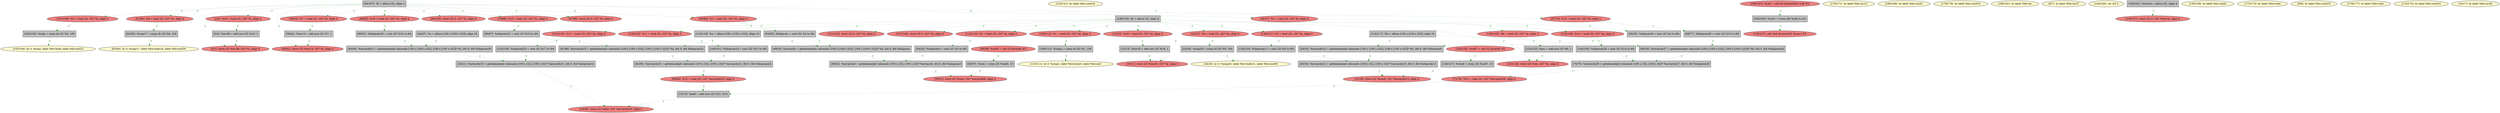
digraph G {


node196 [fillcolor=grey,label="[45/46]  %arrayidx31 = getelementptr inbounds [100 x [100 x i32]], [100 x [100 x i32]]* %c, i64 0, i64 %idxprom30",shape=rectangle,style=filled ]
node195 [fillcolor=grey,label="[90/91]  %idxprom30 = sext i32 %16 to i64",shape=rectangle,style=filled ]
node194 [fillcolor=lightcoral,label="[89/92]  %16 = load i32, i32* %i, align 4",shape=ellipse,style=filled ]
node192 [fillcolor=lightcoral,label="[143/146]  %14 = load i32, i32* %j, align 4",shape=ellipse,style=filled ]
node186 [fillcolor=lightcoral,label="[101/106]  %0 = load i32, i32* %i, align 4",shape=ellipse,style=filled ]
node185 [fillcolor=grey,label="[80/87]  %idxprom22 = sext i32 %10 to i64",shape=rectangle,style=filled ]
node184 [fillcolor=lightcoral,label="[83/84]  %12 = load i32, i32* %arrayidx25, align 4",shape=ellipse,style=filled ]
node140 [fillcolor=lemonchiffon,label="[110/111]  br i1 %cmp2, label %for.body3, label %for.end",shape=ellipse,style=filled ]
node132 [fillcolor=lemonchiffon,label="[120/121]  br label %for.cond16",shape=ellipse,style=filled ]
node160 [fillcolor=lightcoral,label="[166/167]  %call = call i64 @time(i64* null) #3",shape=ellipse,style=filled ]
node131 [fillcolor=grey,label="[118/119]  %a = alloca [100 x [100 x i32]], align 16",shape=rectangle,style=filled ]
node167 [fillcolor=lemonchiffon,label="[170/171]  br label %for.inc13",shape=ellipse,style=filled ]
node127 [fillcolor=grey,label="[3/4]  %inc38 = add nsw i32 %19, 1",shape=rectangle,style=filled ]
node166 [fillcolor=lemonchiffon,label="[168/169]  br label %for.cond1",shape=ellipse,style=filled ]
node126 [fillcolor=grey,label="[60/107]  %i = alloca i32, align 4",shape=rectangle,style=filled ]
node149 [fillcolor=grey,label="[144/145]  %idxprom28 = sext i32 %14 to i64",shape=rectangle,style=filled ]
node182 [fillcolor=lemonchiffon,label="[178/179]  br label %for.cond19",shape=ellipse,style=filled ]
node136 [fillcolor=grey,label="[126/127]  %rem8 = srem i32 %call7, 10",shape=rectangle,style=filled ]
node193 [fillcolor=grey,label="[70/75]  %arrayidx29 = getelementptr inbounds [100 x i32], [100 x i32]* %arrayidx27, i64 0, i64 %idxprom28",shape=rectangle,style=filled ]
node191 [fillcolor=grey,label="[69/76]  %arrayidx27 = getelementptr inbounds [100 x [100 x i32]], [100 x [100 x i32]]* %b, i64 0, i64 %idxprom26",shape=rectangle,style=filled ]
node161 [fillcolor=grey,label="[30/33]  %arrayidx12 = getelementptr inbounds [100 x i32], [100 x i32]* %arrayidx10, i64 0, i64 %idxprom11",shape=rectangle,style=filled ]
node125 [fillcolor=lightcoral,label="[58/59]  %call4 = call i32 @rand() #3",shape=ellipse,style=filled ]
node189 [fillcolor=lemonchiffon,label="[180/181]  br label %for.inc",shape=ellipse,style=filled ]
node124 [fillcolor=lightcoral,label="[50/51]  store i32 %rem, i32* %arrayidx6, align 4",shape=ellipse,style=filled ]
node138 [fillcolor=lightcoral,label="[132/135]  %17 = load i32, i32* %j, align 4",shape=ellipse,style=filled ]
node111 [fillcolor=grey,label="[12/13]  %inc35 = add nsw i32 %18, 1",shape=rectangle,style=filled ]
node135 [fillcolor=grey,label="[81/86]  %arrayidx23 = getelementptr inbounds [100 x [100 x i32]], [100 x [100 x i32]]* %a, i64 0, i64 %idxprom22",shape=rectangle,style=filled ]
node163 [fillcolor=lightcoral,label="[31/32]  store i32 %rem8, i32* %arrayidx12, align 4",shape=ellipse,style=filled ]
node110 [fillcolor=lightcoral,label="[10/11]  store i32 %inc35, i32* %j, align 4",shape=ellipse,style=filled ]
node108 [fillcolor=lemonchiffon,label="[6/7]  br label %for.inc37",shape=ellipse,style=filled ]
node128 [fillcolor=lightcoral,label="[108/113]  %1 = load i32, i32* %j, align 4",shape=ellipse,style=filled ]
node107 [fillcolor=lightcoral,label="[2/5]  %19 = load i32, i32* %i, align 4",shape=ellipse,style=filled ]
node130 [fillcolor=grey,label="[116/117]  %b = alloca [100 x [100 x i32]], align 16",shape=rectangle,style=filled ]
node170 [fillcolor=grey,label="[133/134]  %idxprom32 = sext i32 %17 to i64",shape=rectangle,style=filled ]
node121 [fillcolor=grey,label="[48/53]  %arrayidx = getelementptr inbounds [100 x [100 x i32]], [100 x [100 x i32]]* %a, i64 0, i64 %idxprom",shape=rectangle,style=filled ]
node173 [fillcolor=grey,label="[94/95]  %idxprom = sext i32 %2 to i64",shape=rectangle,style=filled ]
node123 [fillcolor=grey,label="[56/57]  %rem = srem i32 %call4, 10",shape=rectangle,style=filled ]
node153 [fillcolor=lightcoral,label="[93/96]  %2 = load i32, i32* %i, align 4",shape=ellipse,style=filled ]
node137 [fillcolor=lightcoral,label="[128/131]  %5 = load i32, i32* %j, align 4",shape=ellipse,style=filled ]
node114 [fillcolor=grey,label="[18/21]  %arrayidx33 = getelementptr inbounds [100 x i32], [100 x i32]* %arrayidx31, i64 0, i64 %idxprom32",shape=rectangle,style=filled ]
node115 [fillcolor=lightcoral,label="[22/27]  %9 = load i32, i32* %j, align 4",shape=ellipse,style=filled ]
node133 [fillcolor=grey,label="[122/125]  %inc = add nsw i32 %6, 1",shape=rectangle,style=filled ]
node158 [fillcolor=lemonchiffon,label="[164/165]  ret i32 0",shape=ellipse,style=filled ]
node112 [fillcolor=lightcoral,label="[14/15]  %18 = load i32, i32* %j, align 4",shape=ellipse,style=filled ]
node168 [fillcolor=grey,label="[39/42]  %inc14 = add nsw i32 %7, 1",shape=rectangle,style=filled ]
node188 [fillcolor=grey,label="[82/85]  %arrayidx25 = getelementptr inbounds [100 x i32], [100 x i32]* %arrayidx23, i64 0, i64 %idxprom24",shape=rectangle,style=filled ]
node165 [fillcolor=lightcoral,label="[123/124]  store i32 %inc, i32* %j, align 4",shape=ellipse,style=filled ]
node120 [fillcolor=grey,label="[44/47]  %c = alloca [100 x [100 x i32]], align 16",shape=rectangle,style=filled ]
node187 [fillcolor=lightcoral,label="[139/142]  %11 = load i32, i32* %j, align 4",shape=ellipse,style=filled ]
node177 [fillcolor=grey,label="[140/141]  %idxprom24 = sext i32 %11 to i64",shape=rectangle,style=filled ]
node118 [fillcolor=lightcoral,label="[36/37]  %4 = load i32, i32* %i, align 4",shape=ellipse,style=filled ]
node155 [fillcolor=lightcoral,label="[61/66]  %8 = load i32, i32* %i, align 4",shape=ellipse,style=filled ]
node119 [fillcolor=lightcoral,label="[38/43]  %7 = load i32, i32* %i, align 4",shape=ellipse,style=filled ]
node141 [fillcolor=lightcoral,label="[136/137]  store i32 0, i32* %retval, align 4",shape=ellipse,style=filled ]
node139 [fillcolor=lightcoral,label="[19/20]  store i32 %add, i32* %arrayidx33, align 4",shape=ellipse,style=filled ]
node142 [fillcolor=grey,label="[138/153]  %j = alloca i32, align 4",shape=rectangle,style=filled ]
node162 [fillcolor=lightcoral,label="[71/74]  %15 = load i32, i32* %arrayidx29, align 4",shape=ellipse,style=filled ]
node143 [fillcolor=lightcoral,label="[154/155]  %call7 = call i32 @rand() #3",shape=ellipse,style=filled ]
node144 [fillcolor=lightcoral,label="[156/157]  call void @srand(i32 %conv) #3",shape=ellipse,style=filled ]
node145 [fillcolor=lemonchiffon,label="[158/159]  br label %for.cond1",shape=ellipse,style=filled ]
node190 [fillcolor=grey,label="[68/77]  %idxprom26 = sext i32 %13 to i64",shape=rectangle,style=filled ]
node129 [fillcolor=lightcoral,label="[114/115]  %3 = load i32, i32* %j, align 4",shape=ellipse,style=filled ]
node146 [fillcolor=grey,label="[160/161]  %retval = alloca i32, align 4",shape=rectangle,style=filled ]
node147 [fillcolor=lemonchiffon,label="[103/104]  br i1 %cmp, label %for.body, label %for.end15",shape=ellipse,style=filled ]
node148 [fillcolor=lightcoral,label="[99/100]  store i32 0, i32* %i, align 4",shape=ellipse,style=filled ]
node116 [fillcolor=lemonchiffon,label="[24/25]  br i1 %cmp20, label %for.body21, label %for.end36",shape=ellipse,style=filled ]
node172 [fillcolor=lemonchiffon,label="[172/173]  br label %for.cond",shape=ellipse,style=filled ]
node150 [fillcolor=grey,label="[49/52]  %arrayidx6 = getelementptr inbounds [100 x i32], [100 x i32]* %arrayidx, i64 0, i64 %idxprom5",shape=rectangle,style=filled ]
node122 [fillcolor=grey,label="[54/55]  %idxprom5 = sext i32 %3 to i64",shape=rectangle,style=filled ]
node109 [fillcolor=lemonchiffon,label="[8/9]  br label %for.cond19",shape=ellipse,style=filled ]
node151 [fillcolor=lightcoral,label="[149/150]  %6 = load i32, i32* %j, align 4",shape=ellipse,style=filled ]
node156 [fillcolor=grey,label="[162/163]  %conv = trunc i64 %call to i32",shape=rectangle,style=filled ]
node178 [fillcolor=lemonchiffon,label="[176/177]  br label %for.cond",shape=ellipse,style=filled ]
node152 [fillcolor=lightcoral,label="[67/78]  %13 = load i32, i32* %i, align 4",shape=ellipse,style=filled ]
node117 [fillcolor=grey,label="[28/35]  %idxprom9 = sext i32 %4 to i64",shape=rectangle,style=filled ]
node154 [fillcolor=grey,label="[109/112]  %cmp2 = icmp slt i32 %1, 100",shape=rectangle,style=filled ]
node157 [fillcolor=lightcoral,label="[151/152]  store i32 0, i32* %j, align 4",shape=ellipse,style=filled ]
node159 [fillcolor=grey,label="[129/130]  %idxprom11 = sext i32 %5 to i64",shape=rectangle,style=filled ]
node164 [fillcolor=lightcoral,label="[147/148]  store i32 0, i32* %j, align 4",shape=ellipse,style=filled ]
node176 [fillcolor=grey,label="[62/65]  %cmp17 = icmp slt i32 %8, 100",shape=rectangle,style=filled ]
node174 [fillcolor=lightcoral,label="[97/98]  store i32 0, i32* %i, align 4",shape=ellipse,style=filled ]
node169 [fillcolor=lightcoral,label="[40/41]  store i32 %inc14, i32* %i, align 4",shape=ellipse,style=filled ]
node171 [fillcolor=grey,label="[102/105]  %cmp = icmp slt i32 %0, 100",shape=rectangle,style=filled ]
node175 [fillcolor=lemonchiffon,label="[174/175]  br label %for.cond16",shape=ellipse,style=filled ]
node134 [fillcolor=grey,label="[29/34]  %arrayidx10 = getelementptr inbounds [100 x [100 x i32]], [100 x [100 x i32]]* %b, i64 0, i64 %idxprom9",shape=rectangle,style=filled ]
node113 [fillcolor=lemonchiffon,label="[16/17]  br label %for.inc34",shape=ellipse,style=filled ]
node179 [fillcolor=lemonchiffon,label="[63/64]  br i1 %cmp17, label %for.body18, label %for.end39",shape=ellipse,style=filled ]
node180 [fillcolor=grey,label="[23/26]  %cmp20 = icmp slt i32 %9, 100",shape=rectangle,style=filled ]
node106 [fillcolor=lightcoral,label="[0/1]  store i32 %inc38, i32* %i, align 4",shape=ellipse,style=filled ]
node181 [fillcolor=lightcoral,label="[79/88]  %10 = load i32, i32* %i, align 4",shape=ellipse,style=filled ]
node183 [fillcolor=grey,label="[72/73]  %add = add nsw i32 %12, %15",shape=rectangle,style=filled ]

node162->node183 [style=dotted,color=forestgreen,label="T",fontcolor=forestgreen ]
node191->node193 [style=dotted,color=forestgreen,label="T",fontcolor=forestgreen ]
node115->node180 [style=dotted,color=forestgreen,label="T",fontcolor=forestgreen ]
node152->node190 [style=dotted,color=forestgreen,label="T",fontcolor=forestgreen ]
node177->node188 [style=dotted,color=forestgreen,label="T",fontcolor=forestgreen ]
node128->node154 [style=dotted,color=forestgreen,label="T",fontcolor=forestgreen ]
node142->node110 [style=dotted,color=forestgreen,label="T",fontcolor=forestgreen ]
node186->node171 [style=dotted,color=forestgreen,label="T",fontcolor=forestgreen ]
node137->node159 [style=dotted,color=forestgreen,label="T",fontcolor=forestgreen ]
node126->node186 [style=dotted,color=forestgreen,label="T",fontcolor=forestgreen ]
node119->node168 [style=dotted,color=forestgreen,label="T",fontcolor=forestgreen ]
node180->node116 [style=dotted,color=forestgreen,label="T",fontcolor=forestgreen ]
node160->node156 [style=dotted,color=forestgreen,label="T",fontcolor=forestgreen ]
node126->node148 [style=dotted,color=forestgreen,label="T",fontcolor=forestgreen ]
node117->node134 [style=dotted,color=forestgreen,label="T",fontcolor=forestgreen ]
node142->node165 [style=dotted,color=forestgreen,label="T",fontcolor=forestgreen ]
node173->node121 [style=dotted,color=forestgreen,label="T",fontcolor=forestgreen ]
node184->node183 [style=dotted,color=forestgreen,label="T",fontcolor=forestgreen ]
node142->node115 [style=dotted,color=forestgreen,label="T",fontcolor=forestgreen ]
node122->node150 [style=dotted,color=forestgreen,label="T",fontcolor=forestgreen ]
node142->node138 [style=dotted,color=forestgreen,label="T",fontcolor=forestgreen ]
node142->node164 [style=dotted,color=forestgreen,label="T",fontcolor=forestgreen ]
node131->node135 [style=dotted,color=forestgreen,label="T",fontcolor=forestgreen ]
node126->node153 [style=dotted,color=forestgreen,label="T",fontcolor=forestgreen ]
node142->node192 [style=dotted,color=forestgreen,label="T",fontcolor=forestgreen ]
node114->node139 [style=dotted,color=forestgreen,label="T",fontcolor=forestgreen ]
node142->node187 [style=dotted,color=forestgreen,label="T",fontcolor=forestgreen ]
node130->node134 [style=dotted,color=forestgreen,label="T",fontcolor=forestgreen ]
node126->node155 [style=dotted,color=forestgreen,label="T",fontcolor=forestgreen ]
node118->node117 [style=dotted,color=forestgreen,label="T",fontcolor=forestgreen ]
node112->node111 [style=dotted,color=forestgreen,label="T",fontcolor=forestgreen ]
node126->node181 [style=dotted,color=forestgreen,label="T",fontcolor=forestgreen ]
node130->node191 [style=dotted,color=forestgreen,label="T",fontcolor=forestgreen ]
node123->node124 [style=dotted,color=forestgreen,label="T",fontcolor=forestgreen ]
node142->node137 [style=dotted,color=forestgreen,label="T",fontcolor=forestgreen ]
node142->node151 [style=dotted,color=forestgreen,label="T",fontcolor=forestgreen ]
node168->node169 [style=dotted,color=forestgreen,label="T",fontcolor=forestgreen ]
node126->node118 [style=dotted,color=forestgreen,label="T",fontcolor=forestgreen ]
node107->node127 [style=dotted,color=forestgreen,label="T",fontcolor=forestgreen ]
node195->node196 [style=dotted,color=forestgreen,label="T",fontcolor=forestgreen ]
node196->node114 [style=dotted,color=forestgreen,label="T",fontcolor=forestgreen ]
node126->node169 [style=dotted,color=forestgreen,label="T",fontcolor=forestgreen ]
node125->node123 [style=dotted,color=forestgreen,label="T",fontcolor=forestgreen ]
node126->node119 [style=dotted,color=forestgreen,label="T",fontcolor=forestgreen ]
node127->node106 [style=dotted,color=forestgreen,label="T",fontcolor=forestgreen ]
node120->node196 [style=dotted,color=forestgreen,label="T",fontcolor=forestgreen ]
node170->node114 [style=dotted,color=forestgreen,label="T",fontcolor=forestgreen ]
node194->node195 [style=dotted,color=forestgreen,label="T",fontcolor=forestgreen ]
node155->node176 [style=dotted,color=forestgreen,label="T",fontcolor=forestgreen ]
node190->node191 [style=dotted,color=forestgreen,label="T",fontcolor=forestgreen ]
node181->node185 [style=dotted,color=forestgreen,label="T",fontcolor=forestgreen ]
node138->node170 [style=dotted,color=forestgreen,label="T",fontcolor=forestgreen ]
node188->node184 [style=dotted,color=forestgreen,label="T",fontcolor=forestgreen ]
node135->node188 [style=dotted,color=forestgreen,label="T",fontcolor=forestgreen ]
node121->node150 [style=dotted,color=forestgreen,label="T",fontcolor=forestgreen ]
node142->node128 [style=dotted,color=forestgreen,label="T",fontcolor=forestgreen ]
node126->node174 [style=dotted,color=forestgreen,label="T",fontcolor=forestgreen ]
node183->node139 [style=dotted,color=forestgreen,label="T",fontcolor=forestgreen ]
node142->node157 [style=dotted,color=forestgreen,label="T",fontcolor=forestgreen ]
node142->node129 [style=dotted,color=forestgreen,label="T",fontcolor=forestgreen ]
node161->node163 [style=dotted,color=forestgreen,label="T",fontcolor=forestgreen ]
node149->node193 [style=dotted,color=forestgreen,label="T",fontcolor=forestgreen ]
node193->node162 [style=dotted,color=forestgreen,label="T",fontcolor=forestgreen ]
node133->node165 [style=dotted,color=forestgreen,label="T",fontcolor=forestgreen ]
node176->node179 [style=dotted,color=forestgreen,label="T",fontcolor=forestgreen ]
node171->node147 [style=dotted,color=forestgreen,label="T",fontcolor=forestgreen ]
node126->node152 [style=dotted,color=forestgreen,label="T",fontcolor=forestgreen ]
node131->node121 [style=dotted,color=forestgreen,label="T",fontcolor=forestgreen ]
node111->node110 [style=dotted,color=forestgreen,label="T",fontcolor=forestgreen ]
node153->node173 [style=dotted,color=forestgreen,label="T",fontcolor=forestgreen ]
node146->node141 [style=dotted,color=forestgreen,label="T",fontcolor=forestgreen ]
node185->node135 [style=dotted,color=forestgreen,label="T",fontcolor=forestgreen ]
node156->node144 [style=dotted,color=forestgreen,label="T",fontcolor=forestgreen ]
node129->node122 [style=dotted,color=forestgreen,label="T",fontcolor=forestgreen ]
node192->node149 [style=dotted,color=forestgreen,label="T",fontcolor=forestgreen ]
node142->node112 [style=dotted,color=forestgreen,label="T",fontcolor=forestgreen ]
node154->node140 [style=dotted,color=forestgreen,label="T",fontcolor=forestgreen ]
node143->node136 [style=dotted,color=forestgreen,label="T",fontcolor=forestgreen ]
node126->node107 [style=dotted,color=forestgreen,label="T",fontcolor=forestgreen ]
node126->node106 [style=dotted,color=forestgreen,label="T",fontcolor=forestgreen ]
node187->node177 [style=dotted,color=forestgreen,label="T",fontcolor=forestgreen ]
node136->node163 [style=dotted,color=forestgreen,label="T",fontcolor=forestgreen ]
node134->node161 [style=dotted,color=forestgreen,label="T",fontcolor=forestgreen ]
node150->node124 [style=dotted,color=forestgreen,label="T",fontcolor=forestgreen ]
node159->node161 [style=dotted,color=forestgreen,label="T",fontcolor=forestgreen ]
node151->node133 [style=dotted,color=forestgreen,label="T",fontcolor=forestgreen ]
node126->node194 [style=dotted,color=forestgreen,label="T",fontcolor=forestgreen ]


}
